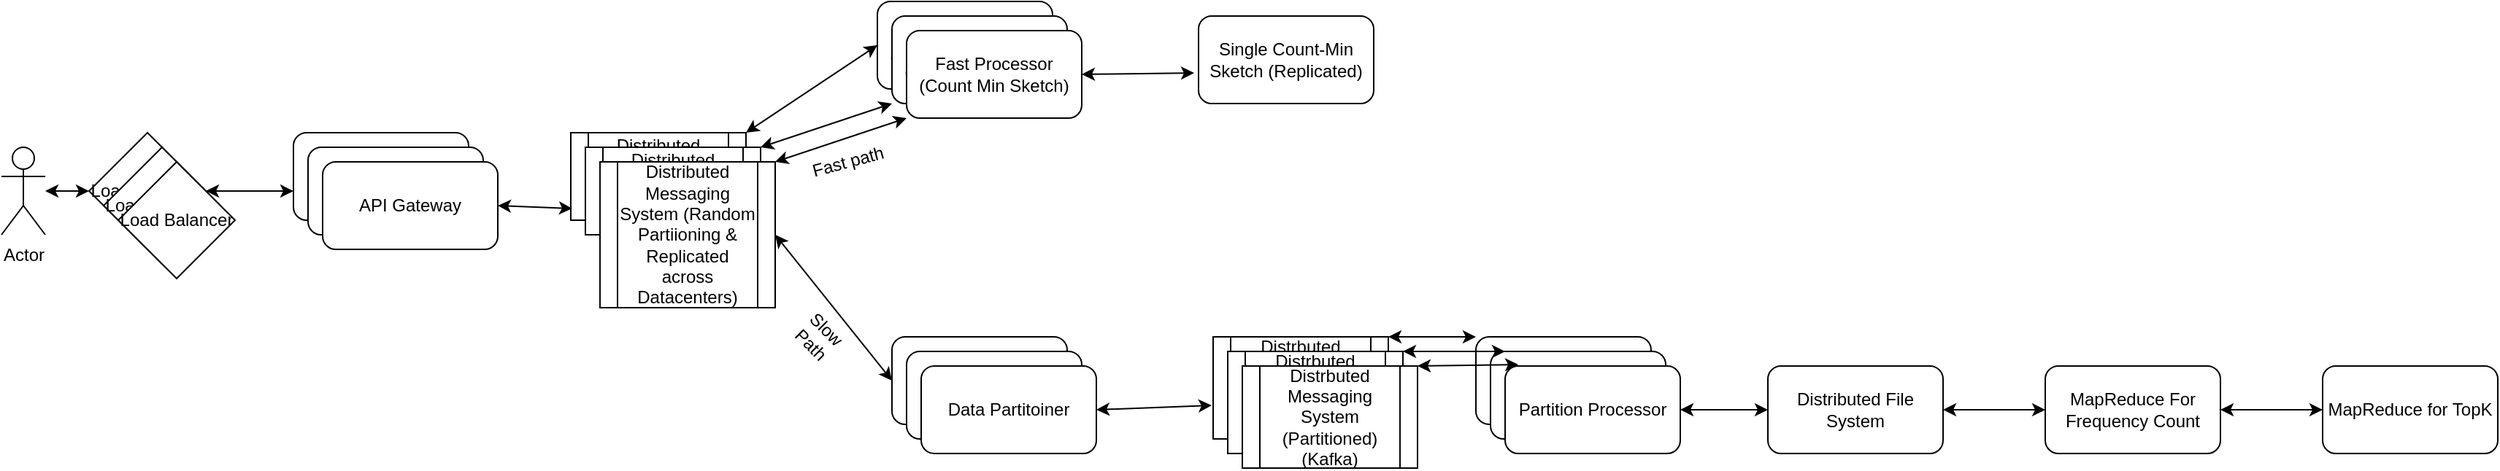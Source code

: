 <mxfile version="14.8.6" type="github">
  <diagram id="7OdNgciWFvIf8wbZHrx4" name="Page-1">
    <mxGraphModel dx="868" dy="582" grid="1" gridSize="10" guides="1" tooltips="1" connect="1" arrows="1" fold="1" page="1" pageScale="1" pageWidth="100" pageHeight="100" math="0" shadow="0">
      <root>
        <mxCell id="0" />
        <mxCell id="1" parent="0" />
        <mxCell id="KaiG4uYOiYHfvJmb1827-1" value="Actor" style="shape=umlActor;verticalLabelPosition=bottom;verticalAlign=top;html=1;outlineConnect=0;" vertex="1" parent="1">
          <mxGeometry y="60" width="30" height="60" as="geometry" />
        </mxCell>
        <mxCell id="KaiG4uYOiYHfvJmb1827-2" value="Load Balancer" style="rhombus;whiteSpace=wrap;html=1;" vertex="1" parent="1">
          <mxGeometry x="60" y="50" width="80" height="80" as="geometry" />
        </mxCell>
        <mxCell id="KaiG4uYOiYHfvJmb1827-3" value="Load Balancer" style="rhombus;whiteSpace=wrap;html=1;" vertex="1" parent="1">
          <mxGeometry x="70" y="60" width="80" height="80" as="geometry" />
        </mxCell>
        <mxCell id="KaiG4uYOiYHfvJmb1827-4" value="Load Balancer" style="rhombus;whiteSpace=wrap;html=1;" vertex="1" parent="1">
          <mxGeometry x="80" y="70" width="80" height="80" as="geometry" />
        </mxCell>
        <mxCell id="KaiG4uYOiYHfvJmb1827-5" value="API Gateway" style="rounded=1;whiteSpace=wrap;html=1;" vertex="1" parent="1">
          <mxGeometry x="200" y="50" width="120" height="60" as="geometry" />
        </mxCell>
        <mxCell id="KaiG4uYOiYHfvJmb1827-6" value="Distributed Messaging System (Random Partiioning)" style="shape=process;whiteSpace=wrap;html=1;backgroundOutline=1;" vertex="1" parent="1">
          <mxGeometry x="390" y="50" width="120" height="60" as="geometry" />
        </mxCell>
        <mxCell id="KaiG4uYOiYHfvJmb1827-7" value="Distributed Messaging System (Random Partiioning)" style="shape=process;whiteSpace=wrap;html=1;backgroundOutline=1;" vertex="1" parent="1">
          <mxGeometry x="400" y="60" width="120" height="60" as="geometry" />
        </mxCell>
        <mxCell id="KaiG4uYOiYHfvJmb1827-8" value="Distributed Messaging System (Random Partiioning &amp;amp; Replicated across Datacenters)" style="shape=process;whiteSpace=wrap;html=1;backgroundOutline=1;" vertex="1" parent="1">
          <mxGeometry x="410" y="70" width="120" height="100" as="geometry" />
        </mxCell>
        <mxCell id="KaiG4uYOiYHfvJmb1827-9" value="API Gateway" style="rounded=1;whiteSpace=wrap;html=1;" vertex="1" parent="1">
          <mxGeometry x="210" y="60" width="120" height="60" as="geometry" />
        </mxCell>
        <mxCell id="KaiG4uYOiYHfvJmb1827-10" value="API Gateway" style="rounded=1;whiteSpace=wrap;html=1;" vertex="1" parent="1">
          <mxGeometry x="220" y="70" width="120" height="60" as="geometry" />
        </mxCell>
        <mxCell id="KaiG4uYOiYHfvJmb1827-11" value="Fast Processor (Count Min Sketch)" style="rounded=1;whiteSpace=wrap;html=1;" vertex="1" parent="1">
          <mxGeometry x="600" y="-40" width="120" height="60" as="geometry" />
        </mxCell>
        <mxCell id="KaiG4uYOiYHfvJmb1827-12" value="Fast Processor (Count Min Sketch)" style="rounded=1;whiteSpace=wrap;html=1;" vertex="1" parent="1">
          <mxGeometry x="610" y="-30" width="120" height="60" as="geometry" />
        </mxCell>
        <mxCell id="KaiG4uYOiYHfvJmb1827-13" value="Fast Processor (Count Min Sketch)" style="rounded=1;whiteSpace=wrap;html=1;" vertex="1" parent="1">
          <mxGeometry x="620" y="-20" width="120" height="60" as="geometry" />
        </mxCell>
        <mxCell id="KaiG4uYOiYHfvJmb1827-14" value="Single Count-Min Sketch (Replicated)" style="rounded=1;whiteSpace=wrap;html=1;" vertex="1" parent="1">
          <mxGeometry x="820" y="-30" width="120" height="60" as="geometry" />
        </mxCell>
        <mxCell id="KaiG4uYOiYHfvJmb1827-15" value="Data Partitoiner" style="rounded=1;whiteSpace=wrap;html=1;" vertex="1" parent="1">
          <mxGeometry x="610" y="190" width="120" height="60" as="geometry" />
        </mxCell>
        <mxCell id="KaiG4uYOiYHfvJmb1827-16" value="Data Partitoiner" style="rounded=1;whiteSpace=wrap;html=1;" vertex="1" parent="1">
          <mxGeometry x="620" y="200" width="120" height="60" as="geometry" />
        </mxCell>
        <mxCell id="KaiG4uYOiYHfvJmb1827-17" value="Data Partitoiner" style="rounded=1;whiteSpace=wrap;html=1;" vertex="1" parent="1">
          <mxGeometry x="630" y="210" width="120" height="60" as="geometry" />
        </mxCell>
        <mxCell id="KaiG4uYOiYHfvJmb1827-18" value="Distrbuted Messaging System (Partitioned) (Kafka)" style="shape=process;whiteSpace=wrap;html=1;backgroundOutline=1;" vertex="1" parent="1">
          <mxGeometry x="830" y="190" width="120" height="70" as="geometry" />
        </mxCell>
        <mxCell id="KaiG4uYOiYHfvJmb1827-19" value="Distrbuted Messaging System (Partitioned) (Kafka)" style="shape=process;whiteSpace=wrap;html=1;backgroundOutline=1;" vertex="1" parent="1">
          <mxGeometry x="840" y="200" width="120" height="70" as="geometry" />
        </mxCell>
        <mxCell id="KaiG4uYOiYHfvJmb1827-20" value="Distrbuted Messaging System (Partitioned) (Kafka)" style="shape=process;whiteSpace=wrap;html=1;backgroundOutline=1;" vertex="1" parent="1">
          <mxGeometry x="850" y="210" width="120" height="70" as="geometry" />
        </mxCell>
        <mxCell id="KaiG4uYOiYHfvJmb1827-21" value="Partition Processor" style="rounded=1;whiteSpace=wrap;html=1;" vertex="1" parent="1">
          <mxGeometry x="1010" y="190" width="120" height="60" as="geometry" />
        </mxCell>
        <mxCell id="KaiG4uYOiYHfvJmb1827-22" value="Partition Processor" style="rounded=1;whiteSpace=wrap;html=1;" vertex="1" parent="1">
          <mxGeometry x="1020" y="200" width="120" height="60" as="geometry" />
        </mxCell>
        <mxCell id="KaiG4uYOiYHfvJmb1827-23" value="Partition Processor" style="rounded=1;whiteSpace=wrap;html=1;" vertex="1" parent="1">
          <mxGeometry x="1030" y="210" width="120" height="60" as="geometry" />
        </mxCell>
        <mxCell id="KaiG4uYOiYHfvJmb1827-24" value="Distributed File System" style="rounded=1;whiteSpace=wrap;html=1;" vertex="1" parent="1">
          <mxGeometry x="1210" y="210" width="120" height="60" as="geometry" />
        </mxCell>
        <mxCell id="KaiG4uYOiYHfvJmb1827-25" value="MapReduce For Frequency Count" style="rounded=1;whiteSpace=wrap;html=1;" vertex="1" parent="1">
          <mxGeometry x="1400" y="210" width="120" height="60" as="geometry" />
        </mxCell>
        <mxCell id="KaiG4uYOiYHfvJmb1827-26" value="MapReduce for TopK" style="rounded=1;whiteSpace=wrap;html=1;" vertex="1" parent="1">
          <mxGeometry x="1590" y="210" width="120" height="60" as="geometry" />
        </mxCell>
        <mxCell id="KaiG4uYOiYHfvJmb1827-27" value="" style="endArrow=classic;startArrow=classic;html=1;" edge="1" parent="1" source="KaiG4uYOiYHfvJmb1827-1">
          <mxGeometry width="50" height="50" relative="1" as="geometry">
            <mxPoint x="180" y="140" as="sourcePoint" />
            <mxPoint x="60" y="90" as="targetPoint" />
          </mxGeometry>
        </mxCell>
        <mxCell id="KaiG4uYOiYHfvJmb1827-28" value="" style="endArrow=classic;startArrow=classic;html=1;exitX=1;exitY=0;exitDx=0;exitDy=0;" edge="1" parent="1" source="KaiG4uYOiYHfvJmb1827-4">
          <mxGeometry width="50" height="50" relative="1" as="geometry">
            <mxPoint x="180" y="140" as="sourcePoint" />
            <mxPoint x="200" y="90" as="targetPoint" />
          </mxGeometry>
        </mxCell>
        <mxCell id="KaiG4uYOiYHfvJmb1827-29" value="" style="endArrow=classic;startArrow=classic;html=1;exitX=1;exitY=0.5;exitDx=0;exitDy=0;entryX=0.008;entryY=0.867;entryDx=0;entryDy=0;entryPerimeter=0;" edge="1" parent="1" source="KaiG4uYOiYHfvJmb1827-10" target="KaiG4uYOiYHfvJmb1827-6">
          <mxGeometry width="50" height="50" relative="1" as="geometry">
            <mxPoint x="410" y="120" as="sourcePoint" />
            <mxPoint x="460" y="70" as="targetPoint" />
          </mxGeometry>
        </mxCell>
        <mxCell id="KaiG4uYOiYHfvJmb1827-30" value="" style="endArrow=classic;startArrow=classic;html=1;exitX=1;exitY=0;exitDx=0;exitDy=0;entryX=0;entryY=0.5;entryDx=0;entryDy=0;" edge="1" parent="1" source="KaiG4uYOiYHfvJmb1827-6" target="KaiG4uYOiYHfvJmb1827-11">
          <mxGeometry width="50" height="50" relative="1" as="geometry">
            <mxPoint x="630" y="110" as="sourcePoint" />
            <mxPoint x="680" y="60" as="targetPoint" />
          </mxGeometry>
        </mxCell>
        <mxCell id="KaiG4uYOiYHfvJmb1827-31" value="" style="endArrow=classic;startArrow=classic;html=1;exitX=1;exitY=0;exitDx=0;exitDy=0;entryX=0;entryY=1;entryDx=0;entryDy=0;" edge="1" parent="1" source="KaiG4uYOiYHfvJmb1827-7" target="KaiG4uYOiYHfvJmb1827-12">
          <mxGeometry width="50" height="50" relative="1" as="geometry">
            <mxPoint x="630" y="110" as="sourcePoint" />
            <mxPoint x="680" y="60" as="targetPoint" />
          </mxGeometry>
        </mxCell>
        <mxCell id="KaiG4uYOiYHfvJmb1827-32" value="" style="endArrow=classic;startArrow=classic;html=1;exitX=1;exitY=0;exitDx=0;exitDy=0;entryX=0;entryY=1;entryDx=0;entryDy=0;" edge="1" parent="1" source="KaiG4uYOiYHfvJmb1827-8" target="KaiG4uYOiYHfvJmb1827-13">
          <mxGeometry width="50" height="50" relative="1" as="geometry">
            <mxPoint x="630" y="110" as="sourcePoint" />
            <mxPoint x="680" y="60" as="targetPoint" />
          </mxGeometry>
        </mxCell>
        <mxCell id="KaiG4uYOiYHfvJmb1827-33" value="" style="endArrow=classic;startArrow=classic;html=1;exitX=1;exitY=0.5;exitDx=0;exitDy=0;entryX=0;entryY=0.5;entryDx=0;entryDy=0;" edge="1" parent="1" source="KaiG4uYOiYHfvJmb1827-8" target="KaiG4uYOiYHfvJmb1827-15">
          <mxGeometry width="50" height="50" relative="1" as="geometry">
            <mxPoint x="630" y="90" as="sourcePoint" />
            <mxPoint x="680" y="40" as="targetPoint" />
          </mxGeometry>
        </mxCell>
        <mxCell id="KaiG4uYOiYHfvJmb1827-34" value="" style="endArrow=classic;startArrow=classic;html=1;exitX=1;exitY=0.5;exitDx=0;exitDy=0;entryX=-0.025;entryY=0.65;entryDx=0;entryDy=0;entryPerimeter=0;" edge="1" parent="1" source="KaiG4uYOiYHfvJmb1827-13" target="KaiG4uYOiYHfvJmb1827-14">
          <mxGeometry width="50" height="50" relative="1" as="geometry">
            <mxPoint x="830" y="100" as="sourcePoint" />
            <mxPoint x="880" y="50" as="targetPoint" />
          </mxGeometry>
        </mxCell>
        <mxCell id="KaiG4uYOiYHfvJmb1827-35" value="" style="endArrow=classic;startArrow=classic;html=1;exitX=1;exitY=0.5;exitDx=0;exitDy=0;" edge="1" parent="1" source="KaiG4uYOiYHfvJmb1827-17">
          <mxGeometry width="50" height="50" relative="1" as="geometry">
            <mxPoint x="930" y="140" as="sourcePoint" />
            <mxPoint x="829" y="237" as="targetPoint" />
          </mxGeometry>
        </mxCell>
        <mxCell id="KaiG4uYOiYHfvJmb1827-36" value="" style="endArrow=classic;startArrow=classic;html=1;exitX=1;exitY=0;exitDx=0;exitDy=0;entryX=0;entryY=0;entryDx=0;entryDy=0;" edge="1" parent="1" source="KaiG4uYOiYHfvJmb1827-18" target="KaiG4uYOiYHfvJmb1827-21">
          <mxGeometry width="50" height="50" relative="1" as="geometry">
            <mxPoint x="930" y="140" as="sourcePoint" />
            <mxPoint x="980" y="90" as="targetPoint" />
          </mxGeometry>
        </mxCell>
        <mxCell id="KaiG4uYOiYHfvJmb1827-37" value="" style="endArrow=classic;startArrow=classic;html=1;exitX=1;exitY=0;exitDx=0;exitDy=0;" edge="1" parent="1" source="KaiG4uYOiYHfvJmb1827-19">
          <mxGeometry width="50" height="50" relative="1" as="geometry">
            <mxPoint x="930" y="140" as="sourcePoint" />
            <mxPoint x="1030" y="200" as="targetPoint" />
          </mxGeometry>
        </mxCell>
        <mxCell id="KaiG4uYOiYHfvJmb1827-38" value="" style="endArrow=classic;startArrow=classic;html=1;exitX=1;exitY=0;exitDx=0;exitDy=0;entryX=0.075;entryY=-0.017;entryDx=0;entryDy=0;entryPerimeter=0;" edge="1" parent="1" source="KaiG4uYOiYHfvJmb1827-20" target="KaiG4uYOiYHfvJmb1827-23">
          <mxGeometry width="50" height="50" relative="1" as="geometry">
            <mxPoint x="930" y="140" as="sourcePoint" />
            <mxPoint x="980" y="90" as="targetPoint" />
          </mxGeometry>
        </mxCell>
        <mxCell id="KaiG4uYOiYHfvJmb1827-39" value="" style="endArrow=classic;startArrow=classic;html=1;exitX=1;exitY=0.5;exitDx=0;exitDy=0;entryX=0;entryY=0.5;entryDx=0;entryDy=0;" edge="1" parent="1" source="KaiG4uYOiYHfvJmb1827-23" target="KaiG4uYOiYHfvJmb1827-24">
          <mxGeometry width="50" height="50" relative="1" as="geometry">
            <mxPoint x="930" y="140" as="sourcePoint" />
            <mxPoint x="980" y="90" as="targetPoint" />
          </mxGeometry>
        </mxCell>
        <mxCell id="KaiG4uYOiYHfvJmb1827-40" value="" style="endArrow=classic;startArrow=classic;html=1;exitX=1;exitY=0.5;exitDx=0;exitDy=0;entryX=0;entryY=0.5;entryDx=0;entryDy=0;" edge="1" parent="1" source="KaiG4uYOiYHfvJmb1827-24" target="KaiG4uYOiYHfvJmb1827-25">
          <mxGeometry width="50" height="50" relative="1" as="geometry">
            <mxPoint x="1380" y="160" as="sourcePoint" />
            <mxPoint x="1430" y="110" as="targetPoint" />
          </mxGeometry>
        </mxCell>
        <mxCell id="KaiG4uYOiYHfvJmb1827-41" value="" style="endArrow=classic;startArrow=classic;html=1;exitX=1;exitY=0.5;exitDx=0;exitDy=0;entryX=0;entryY=0.5;entryDx=0;entryDy=0;" edge="1" parent="1" source="KaiG4uYOiYHfvJmb1827-25" target="KaiG4uYOiYHfvJmb1827-26">
          <mxGeometry width="50" height="50" relative="1" as="geometry">
            <mxPoint x="1380" y="160" as="sourcePoint" />
            <mxPoint x="1430" y="110" as="targetPoint" />
          </mxGeometry>
        </mxCell>
        <mxCell id="KaiG4uYOiYHfvJmb1827-42" value="Fast path" style="text;html=1;strokeColor=none;fillColor=none;align=center;verticalAlign=middle;whiteSpace=wrap;rounded=0;rotation=-15;" vertex="1" parent="1">
          <mxGeometry x="550" y="60" width="60" height="20" as="geometry" />
        </mxCell>
        <mxCell id="KaiG4uYOiYHfvJmb1827-44" value="Slow Path" style="text;html=1;strokeColor=none;fillColor=none;align=center;verticalAlign=middle;whiteSpace=wrap;rounded=0;rotation=45;" vertex="1" parent="1">
          <mxGeometry x="540" y="180" width="40" height="20" as="geometry" />
        </mxCell>
      </root>
    </mxGraphModel>
  </diagram>
</mxfile>
